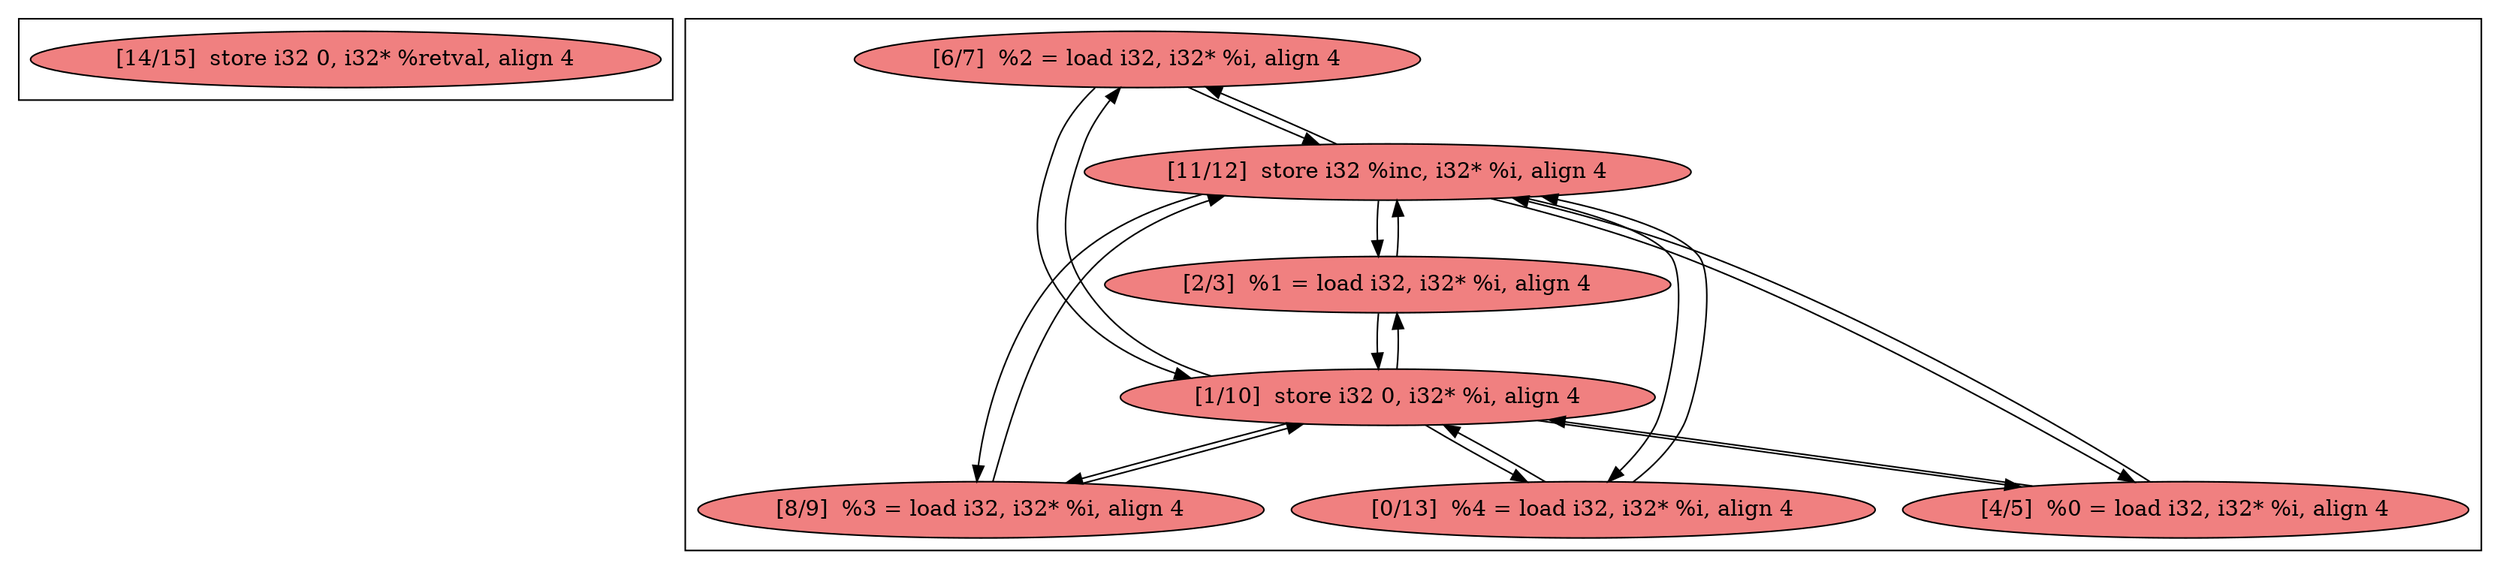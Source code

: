 
digraph G {





subgraph cluster1 {


node25 [fillcolor=lightcoral,label="[14/15]  store i32 0, i32* %retval, align 4",shape=ellipse,style=filled ]



}

subgraph cluster0 {


node24 [fillcolor=lightcoral,label="[6/7]  %2 = load i32, i32* %i, align 4",shape=ellipse,style=filled ]
node19 [fillcolor=lightcoral,label="[0/13]  %4 = load i32, i32* %i, align 4",shape=ellipse,style=filled ]
node21 [fillcolor=lightcoral,label="[11/12]  store i32 %inc, i32* %i, align 4",shape=ellipse,style=filled ]
node23 [fillcolor=lightcoral,label="[4/5]  %0 = load i32, i32* %i, align 4",shape=ellipse,style=filled ]
node20 [fillcolor=lightcoral,label="[1/10]  store i32 0, i32* %i, align 4",shape=ellipse,style=filled ]
node18 [fillcolor=lightcoral,label="[8/9]  %3 = load i32, i32* %i, align 4",shape=ellipse,style=filled ]
node22 [fillcolor=lightcoral,label="[2/3]  %1 = load i32, i32* %i, align 4",shape=ellipse,style=filled ]

node24->node21 [ ]
node24->node20 [ ]
node23->node21 [ ]
node23->node20 [ ]
node20->node18 [ ]
node21->node23 [ ]
node18->node20 [ ]
node19->node20 [ ]
node18->node21 [ ]
node20->node23 [ ]
node19->node21 [ ]
node21->node18 [ ]
node20->node24 [ ]
node21->node22 [ ]
node21->node19 [ ]
node20->node19 [ ]
node20->node22 [ ]
node22->node20 [ ]
node21->node24 [ ]
node22->node21 [ ]


}

}
